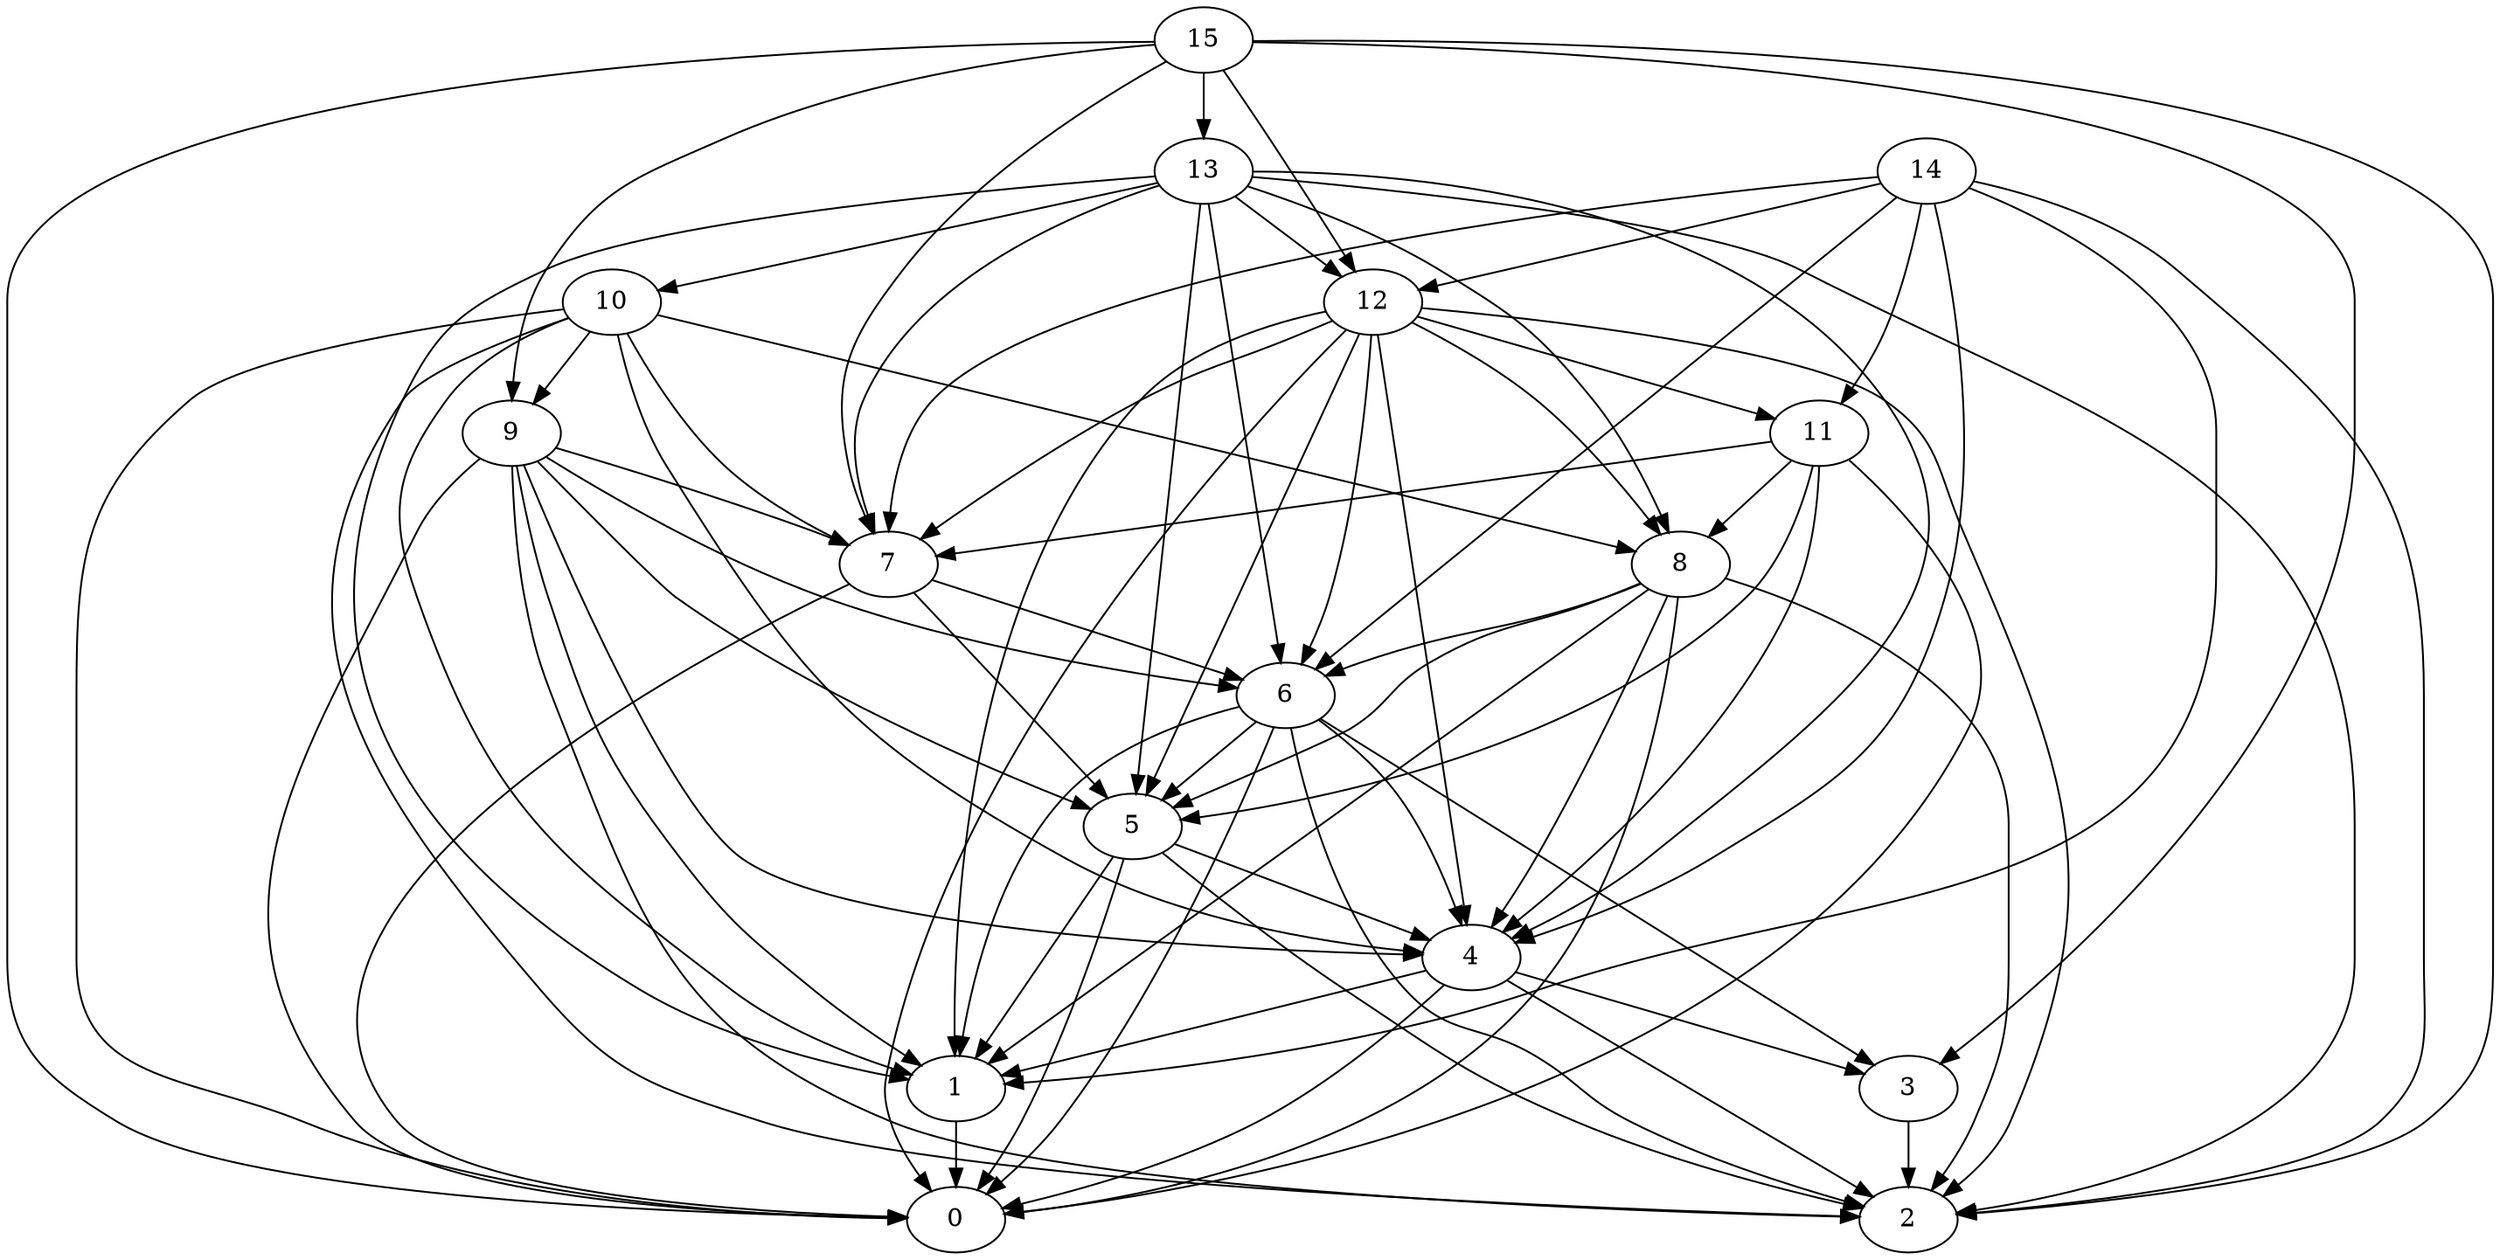 digraph "Random_Nodes_16_Density_4.75_CCR_1.00_WeightType_Random" {
	graph ["Duplicate states"=0,
		GraphType=Random,
		"Max states in OPEN"=0,
		Modes="120000ms; topo-ordered tasks, ; Pruning: task equivalence, fixed order ready list, ; F-value: ; Optimisation: best schedule length (\
SL) optimisation on equal, ",
		NumberOfTasks=16,
		"Pruned using list schedule length"=1,
		"States removed from OPEN"=0,
		TargetSystem="Homogeneous-2",
		"Time to schedule (ms)"=100,
		"Total idle time"=167,
		"Total schedule length"=338,
		"Total sequential time"=494,
		"Total states created"=2
	];
	15	["Finish time"=28,
		Processor=0,
		"Start time"=0,
		Weight=28];
	13	["Finish time"=62,
		Processor=0,
		"Start time"=28,
		Weight=34];
	15 -> 13	[Weight=3];
	12	["Finish time"=79,
		Processor=0,
		"Start time"=62,
		Weight=17];
	15 -> 12	[Weight=10];
	9	["Finish time"=111,
		Processor=1,
		"Start time"=100,
		Weight=11];
	15 -> 9	[Weight=4];
	7	["Finish time"=131,
		Processor=1,
		"Start time"=120,
		Weight=11];
	15 -> 7	[Weight=5];
	3	["Finish time"=278,
		Processor=1,
		"Start time"=256,
		Weight=22];
	15 -> 3	[Weight=9];
	2	["Finish time"=323,
		Processor=1,
		"Start time"=278,
		Weight=45];
	15 -> 2	[Weight=6];
	0	["Finish time"=338,
		Processor=0,
		"Start time"=310,
		Weight=28];
	15 -> 0	[Weight=3];
	14	["Finish time"=39,
		Processor=1,
		"Start time"=0,
		Weight=39];
	14 -> 12	[Weight=9];
	11	["Finish time"=113,
		Processor=0,
		"Start time"=79,
		Weight=34];
	14 -> 11	[Weight=7];
	14 -> 7	[Weight=10];
	6	["Finish time"=209,
		Processor=0,
		"Start time"=158,
		Weight=51];
	14 -> 6	[Weight=3];
	4	["Finish time"=254,
		Processor=0,
		"Start time"=237,
		Weight=17];
	14 -> 4	[Weight=8];
	1	["Finish time"=310,
		Processor=0,
		"Start time"=254,
		Weight=56];
	14 -> 1	[Weight=9];
	14 -> 2	[Weight=8];
	13 -> 12	[Weight=3];
	10	["Finish time"=100,
		Processor=1,
		"Start time"=72,
		Weight=28];
	13 -> 10	[Weight=10];
	8	["Finish time"=158,
		Processor=0,
		"Start time"=113,
		Weight=45];
	13 -> 8	[Weight=4];
	13 -> 7	[Weight=4];
	13 -> 6	[Weight=10];
	5	["Finish time"=237,
		Processor=0,
		"Start time"=209,
		Weight=28];
	13 -> 5	[Weight=5];
	13 -> 4	[Weight=2];
	13 -> 1	[Weight=6];
	13 -> 2	[Weight=9];
	12 -> 11	[Weight=10];
	12 -> 8	[Weight=7];
	12 -> 7	[Weight=10];
	12 -> 6	[Weight=6];
	12 -> 5	[Weight=9];
	12 -> 4	[Weight=9];
	12 -> 1	[Weight=9];
	12 -> 2	[Weight=10];
	12 -> 0	[Weight=8];
	11 -> 8	[Weight=8];
	11 -> 7	[Weight=7];
	11 -> 5	[Weight=6];
	11 -> 4	[Weight=9];
	11 -> 0	[Weight=9];
	10 -> 8	[Weight=2];
	10 -> 9	[Weight=10];
	10 -> 7	[Weight=2];
	10 -> 4	[Weight=5];
	10 -> 1	[Weight=7];
	10 -> 2	[Weight=4];
	10 -> 0	[Weight=8];
	8 -> 6	[Weight=7];
	8 -> 5	[Weight=10];
	8 -> 4	[Weight=7];
	8 -> 1	[Weight=3];
	8 -> 2	[Weight=3];
	8 -> 0	[Weight=5];
	9 -> 7	[Weight=9];
	9 -> 6	[Weight=6];
	9 -> 5	[Weight=6];
	9 -> 4	[Weight=7];
	9 -> 1	[Weight=9];
	9 -> 2	[Weight=8];
	9 -> 0	[Weight=8];
	7 -> 6	[Weight=4];
	7 -> 5	[Weight=2];
	7 -> 0	[Weight=9];
	6 -> 5	[Weight=9];
	6 -> 4	[Weight=9];
	6 -> 1	[Weight=4];
	6 -> 3	[Weight=2];
	6 -> 2	[Weight=7];
	6 -> 0	[Weight=5];
	5 -> 4	[Weight=6];
	5 -> 1	[Weight=5];
	5 -> 2	[Weight=3];
	5 -> 0	[Weight=10];
	4 -> 1	[Weight=10];
	4 -> 3	[Weight=2];
	4 -> 2	[Weight=7];
	4 -> 0	[Weight=5];
	1 -> 0	[Weight=3];
	3 -> 2	[Weight=2];
}
